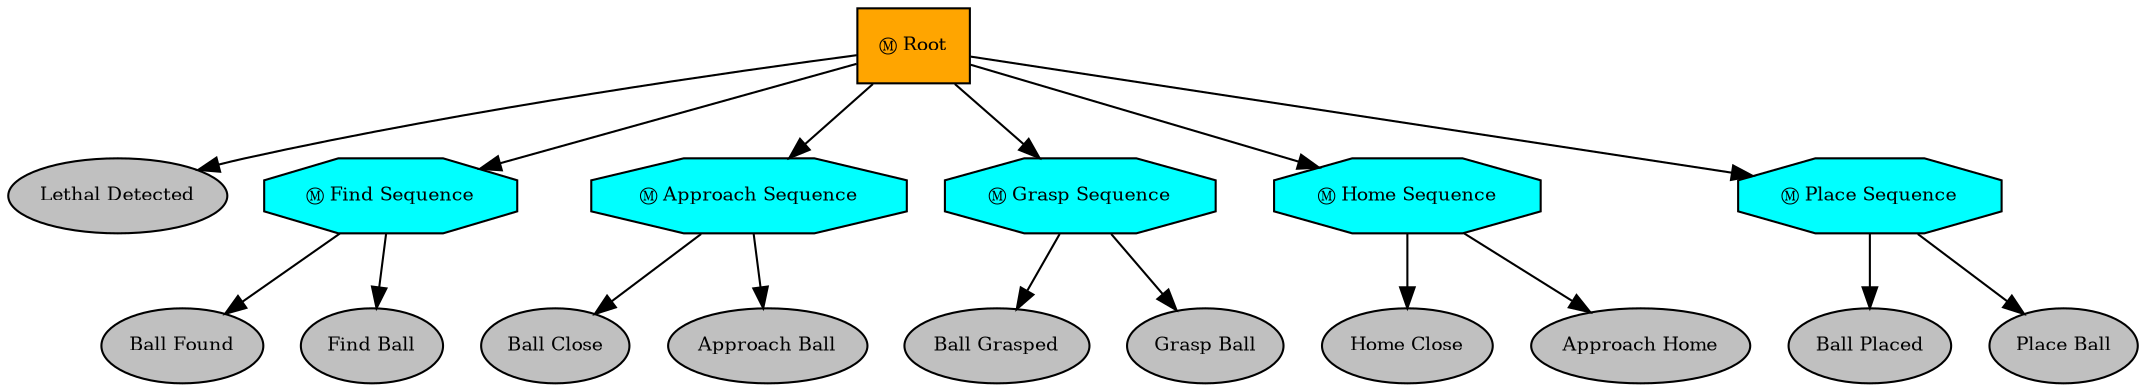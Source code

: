 digraph pastafarianism {
ordering=out;
graph [fontname="times-roman"];
node [fontname="times-roman"];
edge [fontname="times-roman"];
Root [fillcolor=orange, fontcolor=black, fontsize=9, label="Ⓜ Root", shape=box, style=filled];
"Lethal Detected" [fillcolor=gray, fontcolor=black, fontsize=9, label="Lethal Detected", shape=ellipse, style=filled];
Root -> "Lethal Detected";
"Find Sequence" [fillcolor=cyan, fontcolor=black, fontsize=9, label="Ⓜ Find Sequence", shape=octagon, style=filled];
Root -> "Find Sequence";
"Ball Found" [fillcolor=gray, fontcolor=black, fontsize=9, label="Ball Found", shape=ellipse, style=filled];
"Find Sequence" -> "Ball Found";
"Find Ball" [fillcolor=gray, fontcolor=black, fontsize=9, label="Find Ball", shape=ellipse, style=filled];
"Find Sequence" -> "Find Ball";
"Approach Sequence" [fillcolor=cyan, fontcolor=black, fontsize=9, label="Ⓜ Approach Sequence", shape=octagon, style=filled];
Root -> "Approach Sequence";
"Ball Close" [fillcolor=gray, fontcolor=black, fontsize=9, label="Ball Close", shape=ellipse, style=filled];
"Approach Sequence" -> "Ball Close";
"Approach Ball" [fillcolor=gray, fontcolor=black, fontsize=9, label="Approach Ball", shape=ellipse, style=filled];
"Approach Sequence" -> "Approach Ball";
"Grasp Sequence" [fillcolor=cyan, fontcolor=black, fontsize=9, label="Ⓜ Grasp Sequence", shape=octagon, style=filled];
Root -> "Grasp Sequence";
"Ball Grasped" [fillcolor=gray, fontcolor=black, fontsize=9, label="Ball Grasped", shape=ellipse, style=filled];
"Grasp Sequence" -> "Ball Grasped";
"Grasp Ball" [fillcolor=gray, fontcolor=black, fontsize=9, label="Grasp Ball", shape=ellipse, style=filled];
"Grasp Sequence" -> "Grasp Ball";
"Home Sequence" [fillcolor=cyan, fontcolor=black, fontsize=9, label="Ⓜ Home Sequence", shape=octagon, style=filled];
Root -> "Home Sequence";
"Home Close" [fillcolor=gray, fontcolor=black, fontsize=9, label="Home Close", shape=ellipse, style=filled];
"Home Sequence" -> "Home Close";
"Approach Home" [fillcolor=gray, fontcolor=black, fontsize=9, label="Approach Home", shape=ellipse, style=filled];
"Home Sequence" -> "Approach Home";
"Place Sequence" [fillcolor=cyan, fontcolor=black, fontsize=9, label="Ⓜ Place Sequence", shape=octagon, style=filled];
Root -> "Place Sequence";
"Ball Placed" [fillcolor=gray, fontcolor=black, fontsize=9, label="Ball Placed", shape=ellipse, style=filled];
"Place Sequence" -> "Ball Placed";
"Place Ball" [fillcolor=gray, fontcolor=black, fontsize=9, label="Place Ball", shape=ellipse, style=filled];
"Place Sequence" -> "Place Ball";
}
